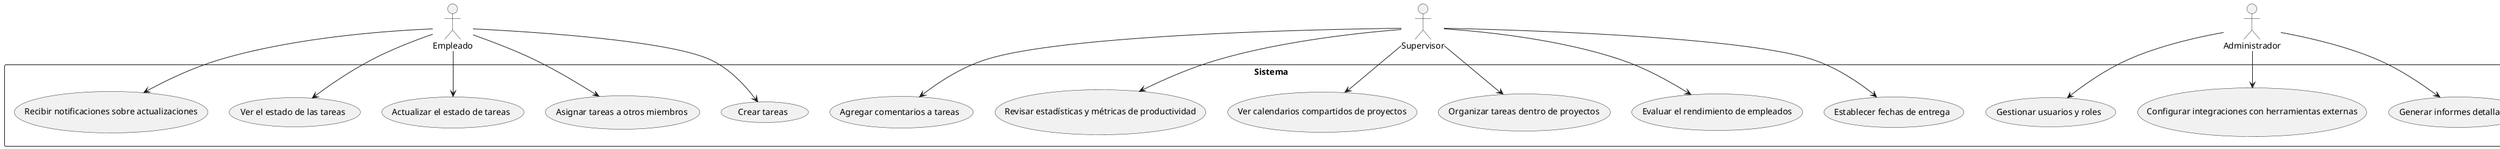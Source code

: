 @startuml cu_ejercicio_2

actor Empleado
actor Supervisor
actor Administrador

rectangle Sistema {
    usecase "Crear tareas" as UC1
    usecase "Asignar tareas a otros miembros" as UC2
    usecase "Actualizar el estado de tareas" as UC3
    usecase "Ver el estado de las tareas" as UC4
    usecase "Recibir notificaciones sobre actualizaciones" as UC5
    usecase "Agregar comentarios a tareas" as UC6
    usecase "Establecer fechas de entrega" as UC7
    usecase "Evaluar el rendimiento de empleados" as UC8
    usecase "Gestionar usuarios y roles" as UC9
    usecase "Generar informes detallados" as UC10
    usecase "Configurar integraciones con herramientas externas" as UC11
    usecase "Organizar tareas dentro de proyectos" as UC12
    usecase "Ver calendarios compartidos de proyectos" as UC13
    usecase "Revisar estadísticas y métricas de productividad" as UC14
}

Empleado --> UC1
Empleado --> UC2
Empleado --> UC3
Empleado --> UC4
Empleado --> UC5
Supervisor --> UC6
Supervisor --> UC7
Supervisor --> UC8
Supervisor --> UC12
Supervisor --> UC13
Supervisor --> UC14
Administrador --> UC9
Administrador --> UC10
Administrador --> UC11
@enduml

